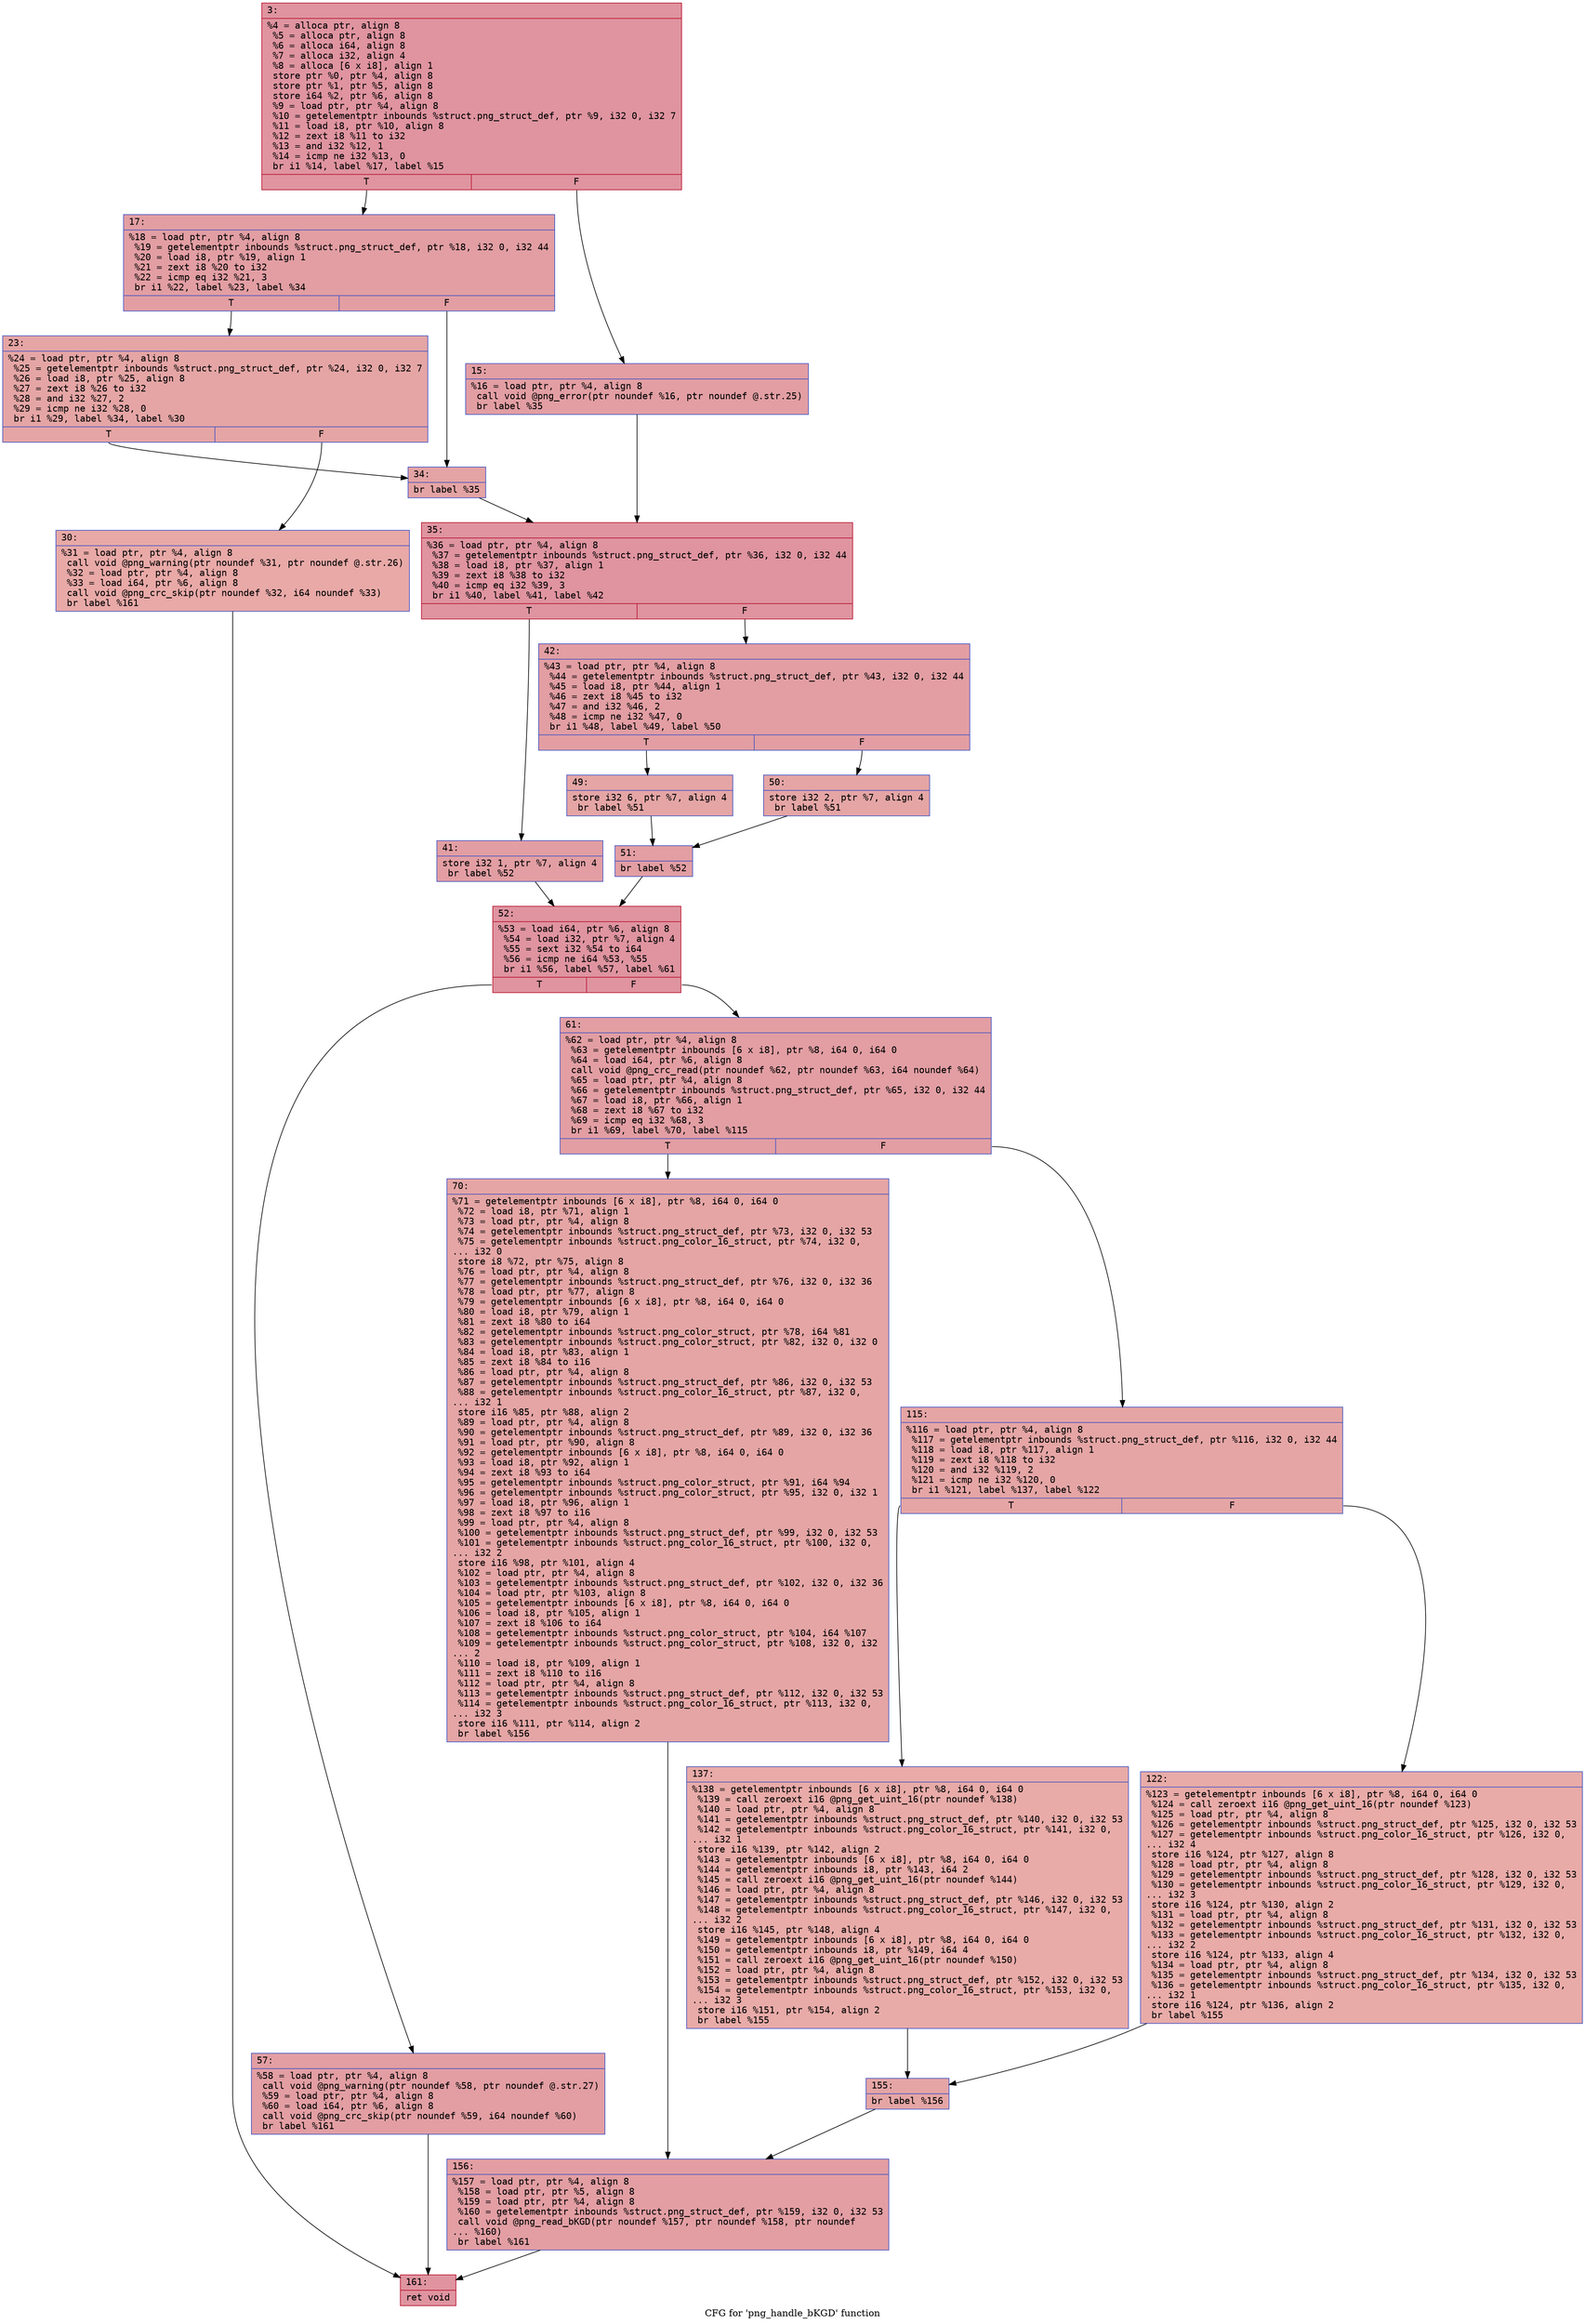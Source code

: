 digraph "CFG for 'png_handle_bKGD' function" {
	label="CFG for 'png_handle_bKGD' function";

	Node0x600001f7ca00 [shape=record,color="#b70d28ff", style=filled, fillcolor="#b70d2870" fontname="Courier",label="{3:\l|  %4 = alloca ptr, align 8\l  %5 = alloca ptr, align 8\l  %6 = alloca i64, align 8\l  %7 = alloca i32, align 4\l  %8 = alloca [6 x i8], align 1\l  store ptr %0, ptr %4, align 8\l  store ptr %1, ptr %5, align 8\l  store i64 %2, ptr %6, align 8\l  %9 = load ptr, ptr %4, align 8\l  %10 = getelementptr inbounds %struct.png_struct_def, ptr %9, i32 0, i32 7\l  %11 = load i8, ptr %10, align 8\l  %12 = zext i8 %11 to i32\l  %13 = and i32 %12, 1\l  %14 = icmp ne i32 %13, 0\l  br i1 %14, label %17, label %15\l|{<s0>T|<s1>F}}"];
	Node0x600001f7ca00:s0 -> Node0x600001f7caa0[tooltip="3 -> 17\nProbability 50.00%" ];
	Node0x600001f7ca00:s1 -> Node0x600001f7ca50[tooltip="3 -> 15\nProbability 50.00%" ];
	Node0x600001f7ca50 [shape=record,color="#3d50c3ff", style=filled, fillcolor="#be242e70" fontname="Courier",label="{15:\l|  %16 = load ptr, ptr %4, align 8\l  call void @png_error(ptr noundef %16, ptr noundef @.str.25)\l  br label %35\l}"];
	Node0x600001f7ca50 -> Node0x600001f7cbe0[tooltip="15 -> 35\nProbability 100.00%" ];
	Node0x600001f7caa0 [shape=record,color="#3d50c3ff", style=filled, fillcolor="#be242e70" fontname="Courier",label="{17:\l|  %18 = load ptr, ptr %4, align 8\l  %19 = getelementptr inbounds %struct.png_struct_def, ptr %18, i32 0, i32 44\l  %20 = load i8, ptr %19, align 1\l  %21 = zext i8 %20 to i32\l  %22 = icmp eq i32 %21, 3\l  br i1 %22, label %23, label %34\l|{<s0>T|<s1>F}}"];
	Node0x600001f7caa0:s0 -> Node0x600001f7caf0[tooltip="17 -> 23\nProbability 50.00%" ];
	Node0x600001f7caa0:s1 -> Node0x600001f7cb90[tooltip="17 -> 34\nProbability 50.00%" ];
	Node0x600001f7caf0 [shape=record,color="#3d50c3ff", style=filled, fillcolor="#c5333470" fontname="Courier",label="{23:\l|  %24 = load ptr, ptr %4, align 8\l  %25 = getelementptr inbounds %struct.png_struct_def, ptr %24, i32 0, i32 7\l  %26 = load i8, ptr %25, align 8\l  %27 = zext i8 %26 to i32\l  %28 = and i32 %27, 2\l  %29 = icmp ne i32 %28, 0\l  br i1 %29, label %34, label %30\l|{<s0>T|<s1>F}}"];
	Node0x600001f7caf0:s0 -> Node0x600001f7cb90[tooltip="23 -> 34\nProbability 50.00%" ];
	Node0x600001f7caf0:s1 -> Node0x600001f7cb40[tooltip="23 -> 30\nProbability 50.00%" ];
	Node0x600001f7cb40 [shape=record,color="#3d50c3ff", style=filled, fillcolor="#ca3b3770" fontname="Courier",label="{30:\l|  %31 = load ptr, ptr %4, align 8\l  call void @png_warning(ptr noundef %31, ptr noundef @.str.26)\l  %32 = load ptr, ptr %4, align 8\l  %33 = load i64, ptr %6, align 8\l  call void @png_crc_skip(ptr noundef %32, i64 noundef %33)\l  br label %161\l}"];
	Node0x600001f7cb40 -> Node0x600001f7d090[tooltip="30 -> 161\nProbability 100.00%" ];
	Node0x600001f7cb90 [shape=record,color="#3d50c3ff", style=filled, fillcolor="#c32e3170" fontname="Courier",label="{34:\l|  br label %35\l}"];
	Node0x600001f7cb90 -> Node0x600001f7cbe0[tooltip="34 -> 35\nProbability 100.00%" ];
	Node0x600001f7cbe0 [shape=record,color="#b70d28ff", style=filled, fillcolor="#b70d2870" fontname="Courier",label="{35:\l|  %36 = load ptr, ptr %4, align 8\l  %37 = getelementptr inbounds %struct.png_struct_def, ptr %36, i32 0, i32 44\l  %38 = load i8, ptr %37, align 1\l  %39 = zext i8 %38 to i32\l  %40 = icmp eq i32 %39, 3\l  br i1 %40, label %41, label %42\l|{<s0>T|<s1>F}}"];
	Node0x600001f7cbe0:s0 -> Node0x600001f7cc30[tooltip="35 -> 41\nProbability 50.00%" ];
	Node0x600001f7cbe0:s1 -> Node0x600001f7cc80[tooltip="35 -> 42\nProbability 50.00%" ];
	Node0x600001f7cc30 [shape=record,color="#3d50c3ff", style=filled, fillcolor="#be242e70" fontname="Courier",label="{41:\l|  store i32 1, ptr %7, align 4\l  br label %52\l}"];
	Node0x600001f7cc30 -> Node0x600001f7cdc0[tooltip="41 -> 52\nProbability 100.00%" ];
	Node0x600001f7cc80 [shape=record,color="#3d50c3ff", style=filled, fillcolor="#be242e70" fontname="Courier",label="{42:\l|  %43 = load ptr, ptr %4, align 8\l  %44 = getelementptr inbounds %struct.png_struct_def, ptr %43, i32 0, i32 44\l  %45 = load i8, ptr %44, align 1\l  %46 = zext i8 %45 to i32\l  %47 = and i32 %46, 2\l  %48 = icmp ne i32 %47, 0\l  br i1 %48, label %49, label %50\l|{<s0>T|<s1>F}}"];
	Node0x600001f7cc80:s0 -> Node0x600001f7ccd0[tooltip="42 -> 49\nProbability 50.00%" ];
	Node0x600001f7cc80:s1 -> Node0x600001f7cd20[tooltip="42 -> 50\nProbability 50.00%" ];
	Node0x600001f7ccd0 [shape=record,color="#3d50c3ff", style=filled, fillcolor="#c5333470" fontname="Courier",label="{49:\l|  store i32 6, ptr %7, align 4\l  br label %51\l}"];
	Node0x600001f7ccd0 -> Node0x600001f7cd70[tooltip="49 -> 51\nProbability 100.00%" ];
	Node0x600001f7cd20 [shape=record,color="#3d50c3ff", style=filled, fillcolor="#c5333470" fontname="Courier",label="{50:\l|  store i32 2, ptr %7, align 4\l  br label %51\l}"];
	Node0x600001f7cd20 -> Node0x600001f7cd70[tooltip="50 -> 51\nProbability 100.00%" ];
	Node0x600001f7cd70 [shape=record,color="#3d50c3ff", style=filled, fillcolor="#be242e70" fontname="Courier",label="{51:\l|  br label %52\l}"];
	Node0x600001f7cd70 -> Node0x600001f7cdc0[tooltip="51 -> 52\nProbability 100.00%" ];
	Node0x600001f7cdc0 [shape=record,color="#b70d28ff", style=filled, fillcolor="#b70d2870" fontname="Courier",label="{52:\l|  %53 = load i64, ptr %6, align 8\l  %54 = load i32, ptr %7, align 4\l  %55 = sext i32 %54 to i64\l  %56 = icmp ne i64 %53, %55\l  br i1 %56, label %57, label %61\l|{<s0>T|<s1>F}}"];
	Node0x600001f7cdc0:s0 -> Node0x600001f7ce10[tooltip="52 -> 57\nProbability 50.00%" ];
	Node0x600001f7cdc0:s1 -> Node0x600001f7ce60[tooltip="52 -> 61\nProbability 50.00%" ];
	Node0x600001f7ce10 [shape=record,color="#3d50c3ff", style=filled, fillcolor="#be242e70" fontname="Courier",label="{57:\l|  %58 = load ptr, ptr %4, align 8\l  call void @png_warning(ptr noundef %58, ptr noundef @.str.27)\l  %59 = load ptr, ptr %4, align 8\l  %60 = load i64, ptr %6, align 8\l  call void @png_crc_skip(ptr noundef %59, i64 noundef %60)\l  br label %161\l}"];
	Node0x600001f7ce10 -> Node0x600001f7d090[tooltip="57 -> 161\nProbability 100.00%" ];
	Node0x600001f7ce60 [shape=record,color="#3d50c3ff", style=filled, fillcolor="#be242e70" fontname="Courier",label="{61:\l|  %62 = load ptr, ptr %4, align 8\l  %63 = getelementptr inbounds [6 x i8], ptr %8, i64 0, i64 0\l  %64 = load i64, ptr %6, align 8\l  call void @png_crc_read(ptr noundef %62, ptr noundef %63, i64 noundef %64)\l  %65 = load ptr, ptr %4, align 8\l  %66 = getelementptr inbounds %struct.png_struct_def, ptr %65, i32 0, i32 44\l  %67 = load i8, ptr %66, align 1\l  %68 = zext i8 %67 to i32\l  %69 = icmp eq i32 %68, 3\l  br i1 %69, label %70, label %115\l|{<s0>T|<s1>F}}"];
	Node0x600001f7ce60:s0 -> Node0x600001f7ceb0[tooltip="61 -> 70\nProbability 50.00%" ];
	Node0x600001f7ce60:s1 -> Node0x600001f7cf00[tooltip="61 -> 115\nProbability 50.00%" ];
	Node0x600001f7ceb0 [shape=record,color="#3d50c3ff", style=filled, fillcolor="#c5333470" fontname="Courier",label="{70:\l|  %71 = getelementptr inbounds [6 x i8], ptr %8, i64 0, i64 0\l  %72 = load i8, ptr %71, align 1\l  %73 = load ptr, ptr %4, align 8\l  %74 = getelementptr inbounds %struct.png_struct_def, ptr %73, i32 0, i32 53\l  %75 = getelementptr inbounds %struct.png_color_16_struct, ptr %74, i32 0,\l... i32 0\l  store i8 %72, ptr %75, align 8\l  %76 = load ptr, ptr %4, align 8\l  %77 = getelementptr inbounds %struct.png_struct_def, ptr %76, i32 0, i32 36\l  %78 = load ptr, ptr %77, align 8\l  %79 = getelementptr inbounds [6 x i8], ptr %8, i64 0, i64 0\l  %80 = load i8, ptr %79, align 1\l  %81 = zext i8 %80 to i64\l  %82 = getelementptr inbounds %struct.png_color_struct, ptr %78, i64 %81\l  %83 = getelementptr inbounds %struct.png_color_struct, ptr %82, i32 0, i32 0\l  %84 = load i8, ptr %83, align 1\l  %85 = zext i8 %84 to i16\l  %86 = load ptr, ptr %4, align 8\l  %87 = getelementptr inbounds %struct.png_struct_def, ptr %86, i32 0, i32 53\l  %88 = getelementptr inbounds %struct.png_color_16_struct, ptr %87, i32 0,\l... i32 1\l  store i16 %85, ptr %88, align 2\l  %89 = load ptr, ptr %4, align 8\l  %90 = getelementptr inbounds %struct.png_struct_def, ptr %89, i32 0, i32 36\l  %91 = load ptr, ptr %90, align 8\l  %92 = getelementptr inbounds [6 x i8], ptr %8, i64 0, i64 0\l  %93 = load i8, ptr %92, align 1\l  %94 = zext i8 %93 to i64\l  %95 = getelementptr inbounds %struct.png_color_struct, ptr %91, i64 %94\l  %96 = getelementptr inbounds %struct.png_color_struct, ptr %95, i32 0, i32 1\l  %97 = load i8, ptr %96, align 1\l  %98 = zext i8 %97 to i16\l  %99 = load ptr, ptr %4, align 8\l  %100 = getelementptr inbounds %struct.png_struct_def, ptr %99, i32 0, i32 53\l  %101 = getelementptr inbounds %struct.png_color_16_struct, ptr %100, i32 0,\l... i32 2\l  store i16 %98, ptr %101, align 4\l  %102 = load ptr, ptr %4, align 8\l  %103 = getelementptr inbounds %struct.png_struct_def, ptr %102, i32 0, i32 36\l  %104 = load ptr, ptr %103, align 8\l  %105 = getelementptr inbounds [6 x i8], ptr %8, i64 0, i64 0\l  %106 = load i8, ptr %105, align 1\l  %107 = zext i8 %106 to i64\l  %108 = getelementptr inbounds %struct.png_color_struct, ptr %104, i64 %107\l  %109 = getelementptr inbounds %struct.png_color_struct, ptr %108, i32 0, i32\l... 2\l  %110 = load i8, ptr %109, align 1\l  %111 = zext i8 %110 to i16\l  %112 = load ptr, ptr %4, align 8\l  %113 = getelementptr inbounds %struct.png_struct_def, ptr %112, i32 0, i32 53\l  %114 = getelementptr inbounds %struct.png_color_16_struct, ptr %113, i32 0,\l... i32 3\l  store i16 %111, ptr %114, align 2\l  br label %156\l}"];
	Node0x600001f7ceb0 -> Node0x600001f7d040[tooltip="70 -> 156\nProbability 100.00%" ];
	Node0x600001f7cf00 [shape=record,color="#3d50c3ff", style=filled, fillcolor="#c5333470" fontname="Courier",label="{115:\l|  %116 = load ptr, ptr %4, align 8\l  %117 = getelementptr inbounds %struct.png_struct_def, ptr %116, i32 0, i32 44\l  %118 = load i8, ptr %117, align 1\l  %119 = zext i8 %118 to i32\l  %120 = and i32 %119, 2\l  %121 = icmp ne i32 %120, 0\l  br i1 %121, label %137, label %122\l|{<s0>T|<s1>F}}"];
	Node0x600001f7cf00:s0 -> Node0x600001f7cfa0[tooltip="115 -> 137\nProbability 50.00%" ];
	Node0x600001f7cf00:s1 -> Node0x600001f7cf50[tooltip="115 -> 122\nProbability 50.00%" ];
	Node0x600001f7cf50 [shape=record,color="#3d50c3ff", style=filled, fillcolor="#cc403a70" fontname="Courier",label="{122:\l|  %123 = getelementptr inbounds [6 x i8], ptr %8, i64 0, i64 0\l  %124 = call zeroext i16 @png_get_uint_16(ptr noundef %123)\l  %125 = load ptr, ptr %4, align 8\l  %126 = getelementptr inbounds %struct.png_struct_def, ptr %125, i32 0, i32 53\l  %127 = getelementptr inbounds %struct.png_color_16_struct, ptr %126, i32 0,\l... i32 4\l  store i16 %124, ptr %127, align 8\l  %128 = load ptr, ptr %4, align 8\l  %129 = getelementptr inbounds %struct.png_struct_def, ptr %128, i32 0, i32 53\l  %130 = getelementptr inbounds %struct.png_color_16_struct, ptr %129, i32 0,\l... i32 3\l  store i16 %124, ptr %130, align 2\l  %131 = load ptr, ptr %4, align 8\l  %132 = getelementptr inbounds %struct.png_struct_def, ptr %131, i32 0, i32 53\l  %133 = getelementptr inbounds %struct.png_color_16_struct, ptr %132, i32 0,\l... i32 2\l  store i16 %124, ptr %133, align 4\l  %134 = load ptr, ptr %4, align 8\l  %135 = getelementptr inbounds %struct.png_struct_def, ptr %134, i32 0, i32 53\l  %136 = getelementptr inbounds %struct.png_color_16_struct, ptr %135, i32 0,\l... i32 1\l  store i16 %124, ptr %136, align 2\l  br label %155\l}"];
	Node0x600001f7cf50 -> Node0x600001f7cff0[tooltip="122 -> 155\nProbability 100.00%" ];
	Node0x600001f7cfa0 [shape=record,color="#3d50c3ff", style=filled, fillcolor="#cc403a70" fontname="Courier",label="{137:\l|  %138 = getelementptr inbounds [6 x i8], ptr %8, i64 0, i64 0\l  %139 = call zeroext i16 @png_get_uint_16(ptr noundef %138)\l  %140 = load ptr, ptr %4, align 8\l  %141 = getelementptr inbounds %struct.png_struct_def, ptr %140, i32 0, i32 53\l  %142 = getelementptr inbounds %struct.png_color_16_struct, ptr %141, i32 0,\l... i32 1\l  store i16 %139, ptr %142, align 2\l  %143 = getelementptr inbounds [6 x i8], ptr %8, i64 0, i64 0\l  %144 = getelementptr inbounds i8, ptr %143, i64 2\l  %145 = call zeroext i16 @png_get_uint_16(ptr noundef %144)\l  %146 = load ptr, ptr %4, align 8\l  %147 = getelementptr inbounds %struct.png_struct_def, ptr %146, i32 0, i32 53\l  %148 = getelementptr inbounds %struct.png_color_16_struct, ptr %147, i32 0,\l... i32 2\l  store i16 %145, ptr %148, align 4\l  %149 = getelementptr inbounds [6 x i8], ptr %8, i64 0, i64 0\l  %150 = getelementptr inbounds i8, ptr %149, i64 4\l  %151 = call zeroext i16 @png_get_uint_16(ptr noundef %150)\l  %152 = load ptr, ptr %4, align 8\l  %153 = getelementptr inbounds %struct.png_struct_def, ptr %152, i32 0, i32 53\l  %154 = getelementptr inbounds %struct.png_color_16_struct, ptr %153, i32 0,\l... i32 3\l  store i16 %151, ptr %154, align 2\l  br label %155\l}"];
	Node0x600001f7cfa0 -> Node0x600001f7cff0[tooltip="137 -> 155\nProbability 100.00%" ];
	Node0x600001f7cff0 [shape=record,color="#3d50c3ff", style=filled, fillcolor="#c5333470" fontname="Courier",label="{155:\l|  br label %156\l}"];
	Node0x600001f7cff0 -> Node0x600001f7d040[tooltip="155 -> 156\nProbability 100.00%" ];
	Node0x600001f7d040 [shape=record,color="#3d50c3ff", style=filled, fillcolor="#be242e70" fontname="Courier",label="{156:\l|  %157 = load ptr, ptr %4, align 8\l  %158 = load ptr, ptr %5, align 8\l  %159 = load ptr, ptr %4, align 8\l  %160 = getelementptr inbounds %struct.png_struct_def, ptr %159, i32 0, i32 53\l  call void @png_read_bKGD(ptr noundef %157, ptr noundef %158, ptr noundef\l... %160)\l  br label %161\l}"];
	Node0x600001f7d040 -> Node0x600001f7d090[tooltip="156 -> 161\nProbability 100.00%" ];
	Node0x600001f7d090 [shape=record,color="#b70d28ff", style=filled, fillcolor="#b70d2870" fontname="Courier",label="{161:\l|  ret void\l}"];
}
